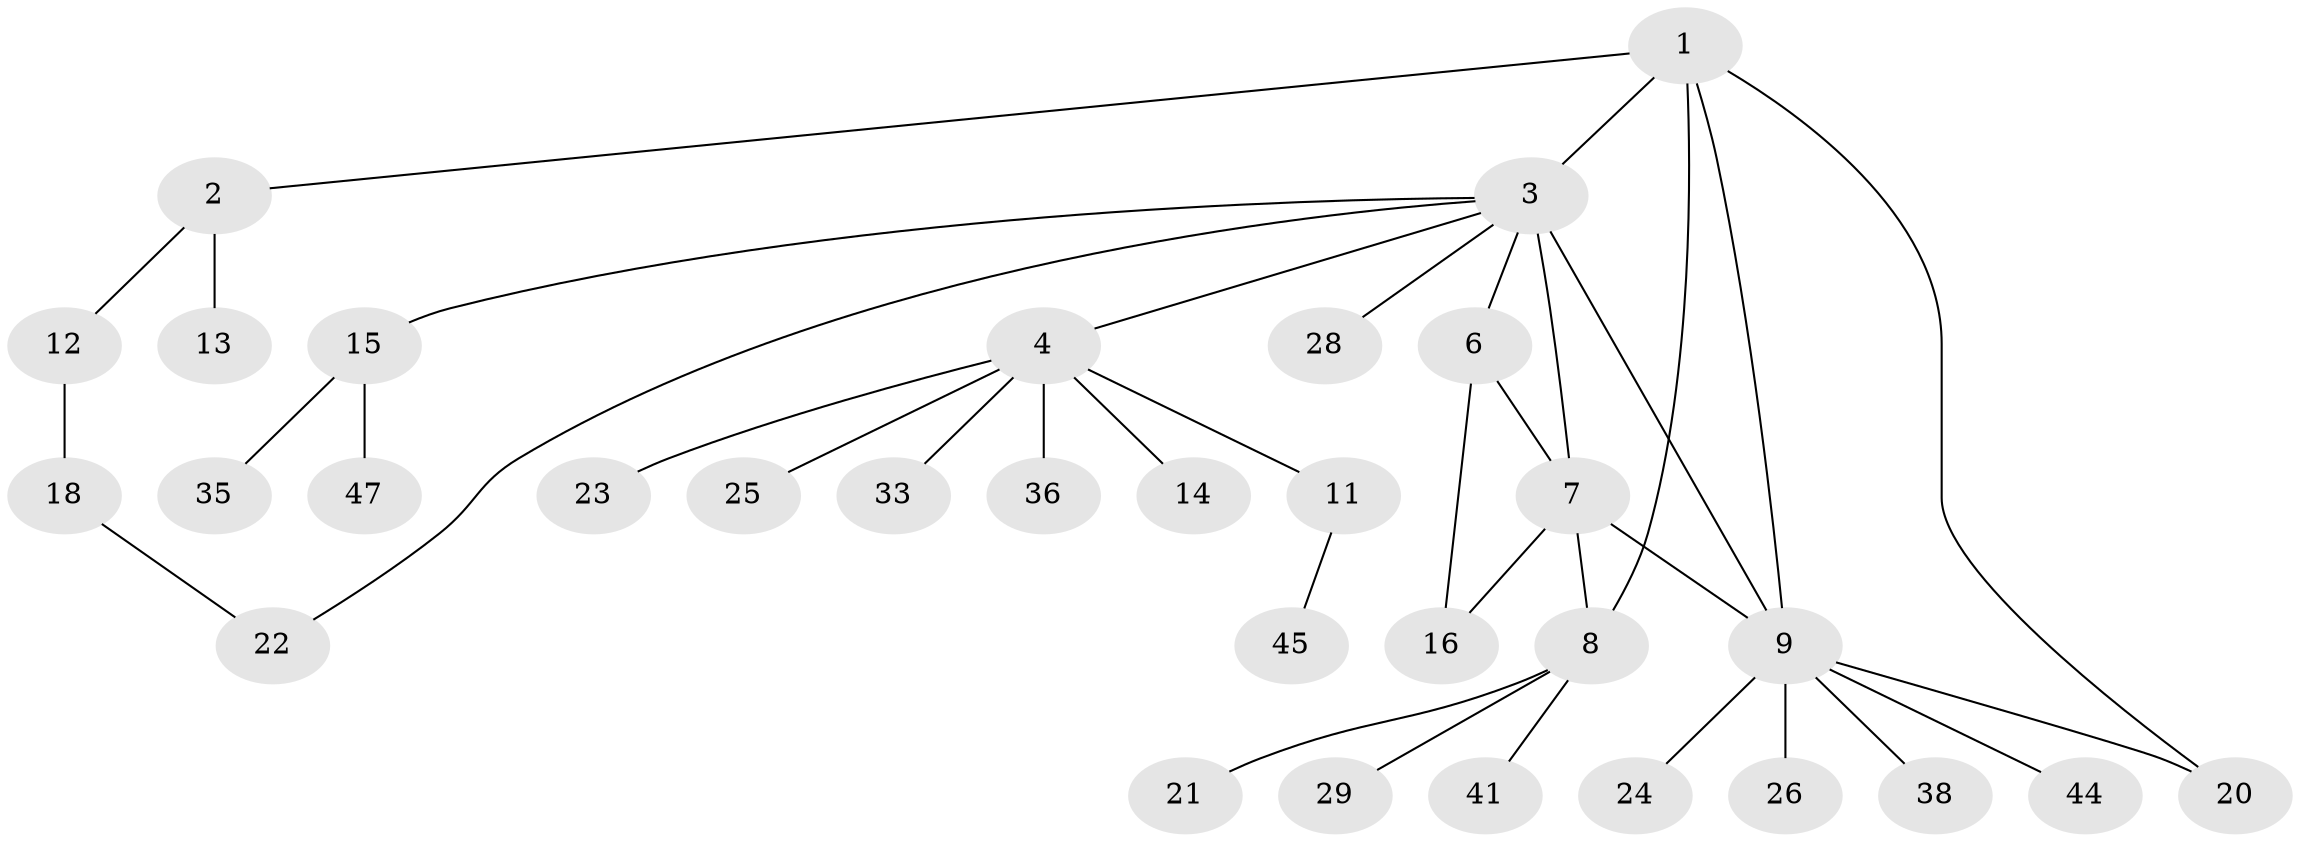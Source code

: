 // original degree distribution, {6: 0.02127659574468085, 3: 0.1276595744680851, 7: 0.0425531914893617, 8: 0.02127659574468085, 5: 0.0425531914893617, 9: 0.02127659574468085, 2: 0.23404255319148937, 1: 0.48936170212765956}
// Generated by graph-tools (version 1.1) at 2025/19/03/04/25 18:19:56]
// undirected, 32 vertices, 38 edges
graph export_dot {
graph [start="1"]
  node [color=gray90,style=filled];
  1;
  2;
  3 [super="+5+31"];
  4;
  6;
  7;
  8;
  9 [super="+17+19+10"];
  11;
  12;
  13 [super="+40+30"];
  14 [super="+32"];
  15;
  16 [super="+39"];
  18;
  20;
  21;
  22 [super="+43"];
  23;
  24;
  25;
  26;
  28;
  29 [super="+42"];
  33;
  35;
  36;
  38;
  41;
  44;
  45;
  47;
  1 -- 2;
  1 -- 3 [weight=2];
  1 -- 8;
  1 -- 20;
  1 -- 9;
  2 -- 12;
  2 -- 13;
  3 -- 4;
  3 -- 7;
  3 -- 9 [weight=2];
  3 -- 22;
  3 -- 6;
  3 -- 28;
  3 -- 15;
  4 -- 11;
  4 -- 14;
  4 -- 23;
  4 -- 25;
  4 -- 33;
  4 -- 36;
  6 -- 7;
  6 -- 16;
  7 -- 8;
  7 -- 9;
  7 -- 16;
  8 -- 21;
  8 -- 29;
  8 -- 41;
  9 -- 20;
  9 -- 24;
  9 -- 44;
  9 -- 38;
  9 -- 26;
  11 -- 45;
  12 -- 18;
  15 -- 35;
  15 -- 47;
  18 -- 22;
}
